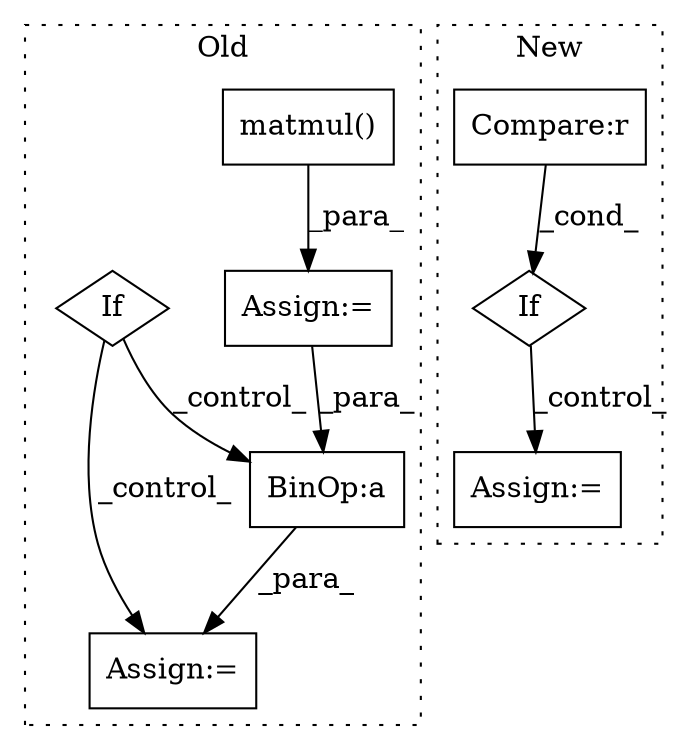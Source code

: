 digraph G {
subgraph cluster0 {
1 [label="matmul()" a="75" s="5524,5546" l="10,1" shape="box"];
3 [label="Assign:=" a="68" s="5610" l="3" shape="box"];
6 [label="Assign:=" a="68" s="5521" l="3" shape="box"];
7 [label="BinOp:a" a="82" s="5617" l="3" shape="box"];
8 [label="If" a="96" s="5563" l="3" shape="diamond"];
label = "Old";
style="dotted";
}
subgraph cluster1 {
2 [label="If" a="96" s="5100" l="3" shape="diamond"];
4 [label="Compare:r" a="40" s="5103" l="23" shape="box"];
5 [label="Assign:=" a="68" s="5294" l="3" shape="box"];
label = "New";
style="dotted";
}
1 -> 6 [label="_para_"];
2 -> 5 [label="_control_"];
4 -> 2 [label="_cond_"];
6 -> 7 [label="_para_"];
7 -> 3 [label="_para_"];
8 -> 7 [label="_control_"];
8 -> 3 [label="_control_"];
}